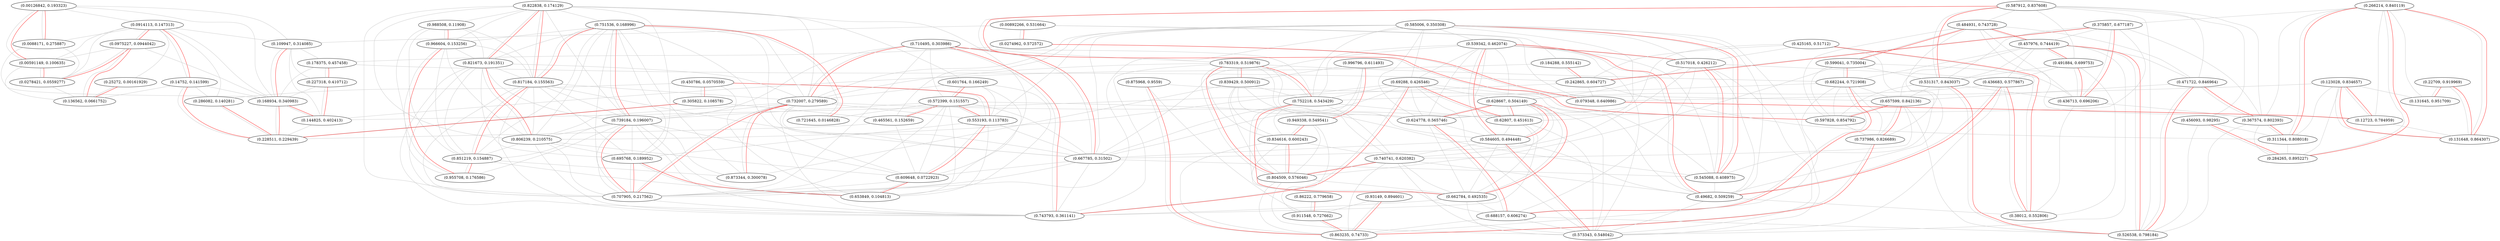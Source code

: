 graph G {
  0 [label="(0.00126842, 0.193323)"];
  1 [label="(0.585006, 0.350308)"];
  2 [label="(0.822838, 0.174129)"];
  3 [label="(0.710495, 0.303986)"];
  4 [label="(0.0914113, 0.147313)"];
  5 [label="(0.988508, 0.11908)"];
  6 [label="(0.00892266, 0.531664)"];
  7 [label="(0.601764, 0.166249)"];
  8 [label="(0.450786, 0.0570559)"];
  9 [label="(0.783319, 0.519876)"];
  10 [label="(0.875968, 0.9559)"];
  11 [label="(0.539342, 0.462074)"];
  12 [label="(0.86222, 0.779658)"];
  13 [label="(0.996796, 0.611493)"];
  14 [label="(0.266214, 0.840119)"];
  15 [label="(0.375857, 0.677187)"];
  16 [label="(0.0088171, 0.275887)"];
  17 [label="(0.587912, 0.837608)"];
  18 [label="(0.484931, 0.743728)"];
  19 [label="(0.457976, 0.744419)"];
  20 [label="(0.599041, 0.735004)"];
  21 [label="(0.572399, 0.151557)"];
  22 [label="(0.425165, 0.51712)"];
  23 [label="(0.751536, 0.168996)"];
  24 [label="(0.491884, 0.699753)"];
  25 [label="(0.14752, 0.141599)"];
  26 [label="(0.69288, 0.426546)"];
  27 [label="(0.966604, 0.153256)"];
  28 [label="(0.821673, 0.191351)"];
  29 [label="(0.817184, 0.155563)"];
  30 [label="(0.732007, 0.279589)"];
  31 [label="(0.682244, 0.721908)"];
  32 [label="(0.123028, 0.834657)"];
  33 [label="(0.517018, 0.426212)"];
  34 [label="(0.949338, 0.549541)"];
  35 [label="(0.471722, 0.846964)"];
  36 [label="(0.456093, 0.98295)"];
  37 [label="(0.739184, 0.196007)"];
  38 [label="(0.839429, 0.500912)"];
  39 [label="(0.0274962, 0.572572)"];
  40 [label="(0.531317, 0.843037)"];
  41 [label="(0.657599, 0.842136)"];
  42 [label="(0.109947, 0.314085)"];
  43 [label="(0.286082, 0.140281)"];
  44 [label="(0.834616, 0.600243)"];
  45 [label="(0.25272, 0.00161929)"];
  46 [label="(0.806239, 0.210575)"];
  47 [label="(0.553193, 0.113783)"];
  48 [label="(0.752218, 0.543429)"];
  49 [label="(0.436713, 0.696206)"];
  50 [label="(0.436683, 0.577867)"];
  51 [label="(0.628667, 0.504149)"];
  52 [label="(0.695768, 0.189952)"];
  53 [label="(0.178375, 0.457458)"];
  54 [label="(0.0975227, 0.0944042)"];
  55 [label="(0.93149, 0.894601)"];
  56 [label="(0.227318, 0.410712)"];
  57 [label="(0.62807, 0.451613)"];
  58 [label="(0.597828, 0.854792)"];
  59 [label="(0.624778, 0.565746)"];
  60 [label="(0.184288, 0.555142)"];
  61 [label="(0.242865, 0.604727)"];
  62 [label="(0.584605, 0.494448)"];
  63 [label="(0.740741, 0.620382)"];
  64 [label="(0.804509, 0.576046)"];
  65 [label="(0.911548, 0.727662)"];
  66 [label="(0.667785, 0.31502)"];
  67 [label="(0.305822, 0.108578)"];
  68 [label="(0.851219, 0.154887)"];
  69 [label="(0.079348, 0.640986)"];
  70 [label="(0.545088, 0.408975)"];
  71 [label="(0.465561, 0.152659)"];
  72 [label="(0.737986, 0.826689)"];
  73 [label="(0.873344, 0.300078)"];
  74 [label="(0.12723, 0.784959)"];
  75 [label="(0.609648, 0.0722923)"];
  76 [label="(0.653849, 0.104813)"];
  77 [label="(0.22709, 0.919969)"];
  78 [label="(0.662784, 0.492535)"];
  79 [label="(0.49682, 0.509259)"];
  80 [label="(0.688157, 0.606274)"];
  81 [label="(0.00591149, 0.100635)"];
  82 [label="(0.863235, 0.74733)"];
  83 [label="(0.38012, 0.552806)"];
  84 [label="(0.955708, 0.176586)"];
  85 [label="(0.131645, 0.951709)"];
  86 [label="(0.0278421, 0.0559277)"];
  87 [label="(0.131648, 0.864307)"];
  88 [label="(0.721645, 0.0146828)"];
  89 [label="(0.707905, 0.217562)"];
  90 [label="(0.168934, 0.340983)"];
  91 [label="(0.367574, 0.802393)"];
  92 [label="(0.526538, 0.798184)"];
  93 [label="(0.144825, 0.402413)"];
  94 [label="(0.136562, 0.0661752)"];
  95 [label="(0.573343, 0.548042)"];
  96 [label="(0.311344, 0.808018)"];
  97 [label="(0.284265, 0.895227)"];
  98 [label="(0.743793, 0.361141)"];
  99 [label="(0.228511, 0.229439)"];
  2 -- 28 [color=gray];
  2 -- 29 [color=gray];
  17 -- 58 [color=gray];
  28 -- 46 [color=gray];
  27 -- 84 [color=gray];
  18 -- 19 [color=gray];
  23 -- 37 [color=gray];
  52 -- 89 [color=gray];
  32 -- 87 [color=gray];
  3 -- 30 [color=gray];
  7 -- 21 [color=gray];
  33 -- 70 [color=gray];
  29 -- 68 [color=gray];
  51 -- 78 [color=gray];
  28 -- 29 [color=gray];
  37 -- 89 [color=gray];
  44 -- 64 [color=gray];
  9 -- 48 [color=gray];
  2 -- 46 [color=gray];
  5 -- 27 [color=gray];
  11 -- 33 [color=gray];
  21 -- 47 [color=gray];
  37 -- 52 [color=gray];
  3 -- 66 [color=gray];
  6 -- 39 [color=gray];
  40 -- 92 [color=gray];
  51 -- 62 [color=gray];
  28 -- 68 [color=gray];
  54 -- 94 [color=gray];
  81 -- 86 [color=gray];
  32 -- 74 [color=gray];
  65 -- 82 [color=gray];
  51 -- 57 [color=gray];
  4 -- 54 [color=gray];
  11 -- 70 [color=gray];
  57 -- 78 [color=gray];
  62 -- 95 [color=gray];
  75 -- 76 [color=gray];
  24 -- 49 [color=gray];
  14 -- 96 [color=gray];
  11 -- 62 [color=gray];
  19 -- 24 [color=gray];
  29 -- 46 [color=gray];
  4 -- 25 [color=gray];
  91 -- 96 [color=gray];
  17 -- 40 [color=gray];
  22 -- 83 [color=gray];
  14 -- 97 [color=gray];
  9 -- 38 [color=gray];
  23 -- 52 [color=gray];
  9 -- 64 [color=gray];
  57 -- 62 [color=gray];
  41 -- 58 [color=gray];
  48 -- 64 [color=gray];
  51 -- 59 [color=gray];
  50 -- 83 [color=gray];
  11 -- 79 [color=gray];
  15 -- 49 [color=gray];
  42 -- 90 [color=gray];
  23 -- 89 [color=gray];
  90 -- 93 [color=gray];
  3 -- 98 [color=gray];
  5 -- 84 [color=gray];
  30 -- 89 [color=gray];
  23 -- 29 [color=gray];
  40 -- 58 [color=gray];
  53 -- 56 [color=gray];
  18 -- 49 [color=gray];
  37 -- 46 [color=gray];
  23 -- 46 [color=gray];
  26 -- 57 [color=gray];
  47 -- 75 [color=gray];
  51 -- 95 [color=gray];
  1 -- 70 [color=gray];
  2 -- 23 [color=gray];
  7 -- 47 [color=gray];
  46 -- 68 [color=gray];
  12 -- 65 [color=gray];
  17 -- 92 [color=gray];
  30 -- 66 [color=gray];
  35 -- 92 [color=gray];
  23 -- 28 [color=gray];
  59 -- 80 [color=gray];
  25 -- 94 [color=gray];
  60 -- 61 [color=gray];
  63 -- 64 [color=gray];
  48 -- 63 [color=gray];
  13 -- 34 [color=gray];
  62 -- 78 [color=gray];
  74 -- 87 [color=gray];
  54 -- 86 [color=gray];
  7 -- 76 [color=gray];
  59 -- 62 [color=gray];
  41 -- 72 [color=gray];
  30 -- 98 [color=gray];
  59 -- 78 [color=gray];
  28 -- 37 [color=gray];
  38 -- 64 [color=gray];
  26 -- 98 [color=gray];
  0 -- 16 [color=gray];
  56 -- 93 [color=gray];
  30 -- 37 [color=gray];
  20 -- 31 [color=gray];
  33 -- 79 [color=gray];
  79 -- 95 [color=gray];
  39 -- 69 [color=gray];
  3 -- 89 [color=gray];
  2 -- 37 [color=gray];
  19 -- 92 [color=gray];
  21 -- 75 [color=gray];
  29 -- 37 [color=gray];
  66 -- 98 [color=gray];
  62 -- 79 [color=gray];
  11 -- 57 [color=gray];
  1 -- 66 [color=gray];
  56 -- 90 [color=gray];
  50 -- 79 [color=gray];
  96 -- 97 [color=gray];
  54 -- 81 [color=gray];
  11 -- 95 [color=gray];
  0 -- 81 [color=gray];
  21 -- 76 [color=gray];
  52 -- 76 [color=gray];
  42 -- 93 [color=gray];
  9 -- 44 [color=gray];
  44 -- 63 [color=gray];
  38 -- 48 [color=gray];
  4 -- 81 [color=gray];
  46 -- 89 [color=gray];
  11 -- 51 [color=gray];
  38 -- 44 [color=gray];
  77 -- 85 [color=gray];
  23 -- 68 [color=gray];
  26 -- 51 [color=gray];
  47 -- 76 [color=gray];
  0 -- 4 [color=gray];
  30 -- 46 [color=gray];
  1 -- 33 [color=gray];
  48 -- 78 [color=gray];
  19 -- 35 [color=gray];
  18 -- 35 [color=gray];
  78 -- 95 [color=gray];
  66 -- 89 [color=gray];
  43 -- 99 [color=gray];
  15 -- 19 [color=gray];
  68 -- 84 [color=gray];
  21 -- 71 [color=gray];
  14 -- 91 [color=gray];
  86 -- 94 [color=gray];
  1 -- 57 [color=gray];
  77 -- 87 [color=gray];
  57 -- 95 [color=gray];
  70 -- 79 [color=gray];
  4 -- 86 [color=gray];
  3 -- 37 [color=gray];
  23 -- 30 [color=gray];
  46 -- 52 [color=gray];
  35 -- 91 [color=gray];
  26 -- 66 [color=gray];
  18 -- 20 [color=gray];
  27 -- 68 [color=gray];
  31 -- 80 [color=gray];
  78 -- 80 [color=gray];
  17 -- 35 [color=gray];
  28 -- 89 [color=gray];
  53 -- 90 [color=gray];
  8 -- 47 [color=gray];
  32 -- 85 [color=gray];
  7 -- 89 [color=gray];
  31 -- 72 [color=gray];
  37 -- 68 [color=gray];
  25 -- 99 [color=gray];
  20 -- 58 [color=gray];
  1 -- 11 [color=gray];
  31 -- 41 [color=gray];
  2 -- 89 [color=gray];
  19 -- 40 [color=gray];
  79 -- 83 [color=gray];
  91 -- 97 [color=gray];
  37 -- 76 [color=gray];
  34 -- 44 [color=gray];
  15 -- 91 [color=gray];
  29 -- 89 [color=gray];
  28 -- 30 [color=gray];
  28 -- 52 [color=gray];
  29 -- 52 [color=gray];
  40 -- 41 [color=gray];
  90 -- 99 [color=gray];
  49 -- 91 [color=gray];
  20 -- 40 [color=gray];
  2 -- 52 [color=gray];
  80 -- 95 [color=gray];
  22 -- 33 [color=gray];
  6 -- 69 [color=gray];
  26 -- 48 [color=gray];
  18 -- 91 [color=gray];
  51 -- 79 [color=gray];
  1 -- 26 [color=gray];
  45 -- 94 [color=gray];
  24 -- 50 [color=gray];
  33 -- 95 [color=gray];
  11 -- 59 [color=gray];
  81 -- 94 [color=gray];
  33 -- 51 [color=gray];
  14 -- 87 [color=gray];
  41 -- 92 [color=gray];
  25 -- 43 [color=gray];
  2 -- 30 [color=gray];
  17 -- 18 [color=gray];
  50 -- 95 [color=gray];
  5 -- 68 [color=gray];
  30 -- 73 [color=gray];
  58 -- 72 [color=gray];
  67 -- 99 [color=gray];
  2 -- 27 [color=gray];
  44 -- 80 [color=gray];
  68 -- 73 [color=gray];
  57 -- 98 [color=gray];
  34 -- 64 [color=gray];
  89 -- 98 [color=gray];
  72 -- 82 [color=gray];
  24 -- 40 [color=gray];
  26 -- 70 [color=gray];
  27 -- 29 [color=gray];
  14 -- 74 [color=gray];
  63 -- 78 [color=gray];
  44 -- 82 [color=gray];
  27 -- 28 [color=gray];
  29 -- 30 [color=gray];
  21 -- 89 [color=gray];
  15 -- 61 [color=gray];
  69 -- 74 [color=gray];
  42 -- 56 [color=gray];
  4 -- 16 [color=gray];
  8 -- 67 [color=gray];
  49 -- 83 [color=gray];
  78 -- 98 [color=gray];
  48 -- 57 [color=gray];
  66 -- 70 [color=gray];
  38 -- 63 [color=gray];
  26 -- 59 [color=gray];
  23 -- 88 [color=gray];
  31 -- 58 [color=gray];
  11 -- 26 [color=gray];
  60 -- 93 [color=gray];
  18 -- 58 [color=gray];
  42 -- 53 [color=gray];
  91 -- 92 [color=gray];
  53 -- 61 [color=gray];
  51 -- 63 [color=gray];
  22 -- 70 [color=gray];
  47 -- 52 [color=gray];
  55 -- 82 [color=gray];
  0 -- 42 [color=gray];
  13 -- 44 [color=gray];
  46 -- 98 [color=gray];
  1 -- 30 [color=gray];
  9 -- 98 [color=gray];
  64 -- 78 [color=gray];
  71 -- 75 [color=gray];
  9 -- 59 [color=gray];
  37 -- 98 [color=gray];
  67 -- 71 [color=gray];
  20 -- 49 [color=gray];
  61 -- 69 [color=gray];
  4 -- 42 [color=gray];
  19 -- 50 [color=gray];
  17 -- 24 [color=gray];
  55 -- 65 [color=gray];
  23 -- 66 [color=gray];
  37 -- 73 [color=gray];
  27 -- 46 [color=gray];
  26 -- 95 [color=gray];
  33 -- 50 [color=gray];
  23 -- 75 [color=gray];
  32 -- 97 [color=gray];
  21 -- 37 [color=gray];
  7 -- 30 [color=gray];
  16 -- 90 [color=gray];
  2 -- 5 [color=gray];
  40 -- 49 [color=gray];
  14 -- 85 [color=gray];
  5 -- 29 [color=gray];
  75 -- 89 [color=gray];
  63 -- 82 [color=gray];
  6 -- 60 [color=gray];
  23 -- 73 [color=gray];
  37 -- 75 [color=gray];
  1 -- 89 [color=gray];
  64 -- 82 [color=gray];
  1 -- 79 [color=gray];
  5 -- 28 [color=gray];
  34 -- 65 [color=gray];
  63 -- 95 [color=gray];
  31 -- 82 [color=gray];
  8 -- 43 [color=gray];
  24 -- 83 [color=gray];
  35 -- 41 [color=gray];
  28 -- 98 [color=gray];
  33 -- 66 [color=gray];
  21 -- 66 [color=gray];
  39 -- 53 [color=gray];
  32 -- 96 [color=gray];
  31 -- 48 [color=gray];
  93 -- 99 [color=gray];
  13 -- 38 [color=gray];
  36 -- 97 [color=gray];
  4 -- 43 [color=gray];
  11 -- 66 [color=gray];
  17 -- 36 [color=gray];
  14 -- 15 [color=gray];
  36 -- 92 [color=gray];
  62 -- 66 [color=gray];
  1 -- 95 [color=gray];
  32 -- 69 [color=gray];
  9 -- 62 [color=gray];
  25 -- 90 [color=gray];
  62 -- 63 [color=gray];
  30 -- 57 [color=gray];
  22 -- 61 [color=gray];
  21 -- 88 [color=gray];
  68 -- 76 [color=gray];
  38 -- 73 [color=gray];
  22 -- 59 [color=gray];
  50 -- 51 [color=gray];
  3 -- 21 [color=gray];
  40 -- 72 [color=gray];
  8 -- 76 [color=gray];
  4 -- 90 [color=gray];
  10 -- 82 [color=gray];
  61 -- 96 [color=gray];
  23 -- 27 [color=gray];
  4 -- 45 [color=gray];
  37 -- 84 [color=gray];
  29 -- 98 [color=gray];
  29 -- 66 [color=gray];
  1 -- 59 [color=gray];
  16 -- 86 [color=gray];
  2 -- 7 [color=gray];
  19 -- 41 [color=gray];
  17 -- 91 [color=gray];
  0 -- 90 [color=gray];
  38 -- 59 [color=gray];
  61 -- 93 [color=gray];
  80 -- 82 [color=gray];
  19 -- 31 [color=gray];
  9 -- 31 [color=gray];
  36 -- 96 [color=gray];
  15 -- 40 [color=gray];
  19 -- 95 [color=gray];
  3 -- 9 [color=gray];
  11 -- 48 [color=gray];
  1 -- 71 [color=gray];
  10 -- 65 [color=gray];
  47 -- 66 [color=gray];
  64 -- 95 [color=gray];
  18 -- 79 [color=gray];
  2 -- 75 [color=gray];
  41 -- 63 [color=gray];
  1 -- 47 [color=gray];
  6 -- 42 [color=gray];
  46 -- 75 [color=gray];
  3 -- 48 [color=gray];
  48 -- 66 [color=gray];
  30 -- 47 [color=gray];
  26 -- 46 [color=gray];
  9 -- 30 [color=gray];
  10 -- 41 [color=gray];
  33 -- 80 [color=gray];
  71 -- 99 [color=gray];
  66 -- 75 [color=gray];
  80 -- 92 [color=gray];
  1 -- 48 [color=gray];
  54 -- 90 [color=gray];
  21 -- 70 [color=gray];
  20 -- 64 [color=gray];
  63 -- 79 [color=gray];
  15 -- 59 [color=gray];
  2 -- 28 [color=red];
  2 -- 29 [color=red];
  17 -- 58 [color=red];
  28 -- 46 [color=red];
  27 -- 84 [color=red];
  18 -- 19 [color=red];
  23 -- 37 [color=red];
  52 -- 89 [color=red];
  32 -- 87 [color=red];
  3 -- 30 [color=red];
  7 -- 21 [color=red];
  33 -- 70 [color=red];
  29 -- 68 [color=red];
  51 -- 78 [color=red];
  37 -- 89 [color=red];
  44 -- 64 [color=red];
  9 -- 48 [color=red];
  5 -- 27 [color=red];
  11 -- 33 [color=red];
  21 -- 47 [color=red];
  3 -- 66 [color=red];
  6 -- 39 [color=red];
  40 -- 92 [color=red];
  51 -- 62 [color=red];
  54 -- 94 [color=red];
  81 -- 86 [color=red];
  32 -- 74 [color=red];
  65 -- 82 [color=red];
  51 -- 57 [color=red];
  4 -- 54 [color=red];
  62 -- 95 [color=red];
  75 -- 76 [color=red];
  24 -- 49 [color=red];
  14 -- 96 [color=red];
  11 -- 62 [color=red];
  19 -- 24 [color=red];
  4 -- 25 [color=red];
  91 -- 96 [color=red];
  17 -- 40 [color=red];
  22 -- 83 [color=red];
  14 -- 97 [color=red];
  9 -- 38 [color=red];
  9 -- 64 [color=red];
  41 -- 58 [color=red];
  51 -- 59 [color=red];
  50 -- 83 [color=red];
  11 -- 79 [color=red];
  15 -- 49 [color=red];
  42 -- 90 [color=red];
  90 -- 93 [color=red];
  3 -- 98 [color=red];
  30 -- 89 [color=red];
  23 -- 29 [color=red];
  53 -- 56 [color=red];
  26 -- 57 [color=red];
  47 -- 75 [color=red];
  1 -- 70 [color=red];
  12 -- 65 [color=red];
  35 -- 92 [color=red];
  59 -- 80 [color=red];
  60 -- 61 [color=red];
  63 -- 64 [color=red];
  13 -- 34 [color=red];
  54 -- 86 [color=red];
  41 -- 72 [color=red];
  26 -- 98 [color=red];
  0 -- 16 [color=red];
  56 -- 93 [color=red];
  20 -- 31 [color=red];
  39 -- 69 [color=red];
  19 -- 92 [color=red];
  50 -- 79 [color=red];
  0 -- 81 [color=red];
  52 -- 76 [color=red];
  77 -- 85 [color=red];
  48 -- 78 [color=red];
  43 -- 99 [color=red];
  68 -- 84 [color=red];
  21 -- 71 [color=red];
  77 -- 87 [color=red];
  35 -- 91 [color=red];
  18 -- 20 [color=red];
  31 -- 80 [color=red];
  8 -- 47 [color=red];
  25 -- 99 [color=red];
  34 -- 44 [color=red];
  90 -- 99 [color=red];
  45 -- 94 [color=red];
  14 -- 87 [color=red];
  30 -- 73 [color=red];
  67 -- 99 [color=red];
  72 -- 82 [color=red];
  15 -- 61 [color=red];
  69 -- 74 [color=red];
  8 -- 67 [color=red];
  23 -- 88 [color=red];
  55 -- 82 [color=red];
  36 -- 97 [color=red];
  10 -- 82 [color=red];
}
